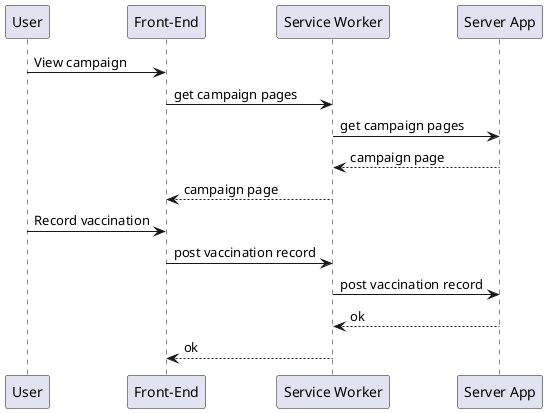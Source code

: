 @startuml

participant "User" as user
participant "Front-End" as frontend
participant "Service Worker" as sw
participant "Server App" as server

user -> frontend: View campaign
frontend -> sw: get campaign pages
sw -> server: get campaign pages
sw <-- server: campaign page
frontend <-- sw: campaign page

user -> frontend: Record vaccination
frontend -> sw: post vaccination record
sw -> server: post vaccination record
sw <-- server: ok
frontend <-- sw: ok

@enduml
